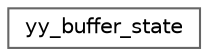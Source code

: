 digraph "Graphical Class Hierarchy"
{
 // LATEX_PDF_SIZE
  bgcolor="transparent";
  edge [fontname=Helvetica,fontsize=10,labelfontname=Helvetica,labelfontsize=10];
  node [fontname=Helvetica,fontsize=10,shape=box,height=0.2,width=0.4];
  rankdir="LR";
  Node0 [id="Node000000",label="yy_buffer_state",height=0.2,width=0.4,color="grey40", fillcolor="white", style="filled",URL="$structyy__buffer__state.html",tooltip=" "];
}
